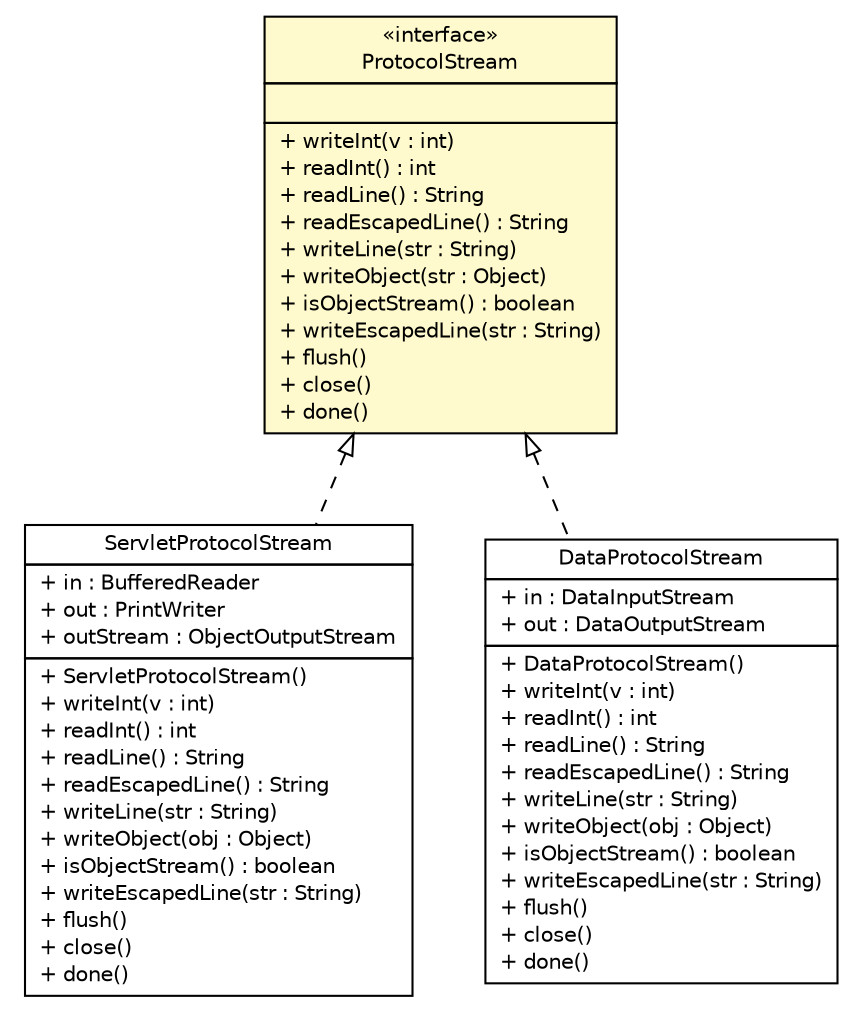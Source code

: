 #!/usr/local/bin/dot
#
# Class diagram 
# Generated by UMLGraph version R5_6 (http://www.umlgraph.org/)
#

digraph G {
	edge [fontname="Helvetica",fontsize=10,labelfontname="Helvetica",labelfontsize=10];
	node [fontname="Helvetica",fontsize=10,shape=plaintext];
	nodesep=0.25;
	ranksep=0.5;
	// sorcer.util.ServletProtocolStream
	c251565 [label=<<table title="sorcer.util.ServletProtocolStream" border="0" cellborder="1" cellspacing="0" cellpadding="2" port="p" href="./ServletProtocolStream.html">
		<tr><td><table border="0" cellspacing="0" cellpadding="1">
<tr><td align="center" balign="center"> ServletProtocolStream </td></tr>
		</table></td></tr>
		<tr><td><table border="0" cellspacing="0" cellpadding="1">
<tr><td align="left" balign="left"> + in : BufferedReader </td></tr>
<tr><td align="left" balign="left"> + out : PrintWriter </td></tr>
<tr><td align="left" balign="left"> + outStream : ObjectOutputStream </td></tr>
		</table></td></tr>
		<tr><td><table border="0" cellspacing="0" cellpadding="1">
<tr><td align="left" balign="left"> + ServletProtocolStream() </td></tr>
<tr><td align="left" balign="left"> + writeInt(v : int) </td></tr>
<tr><td align="left" balign="left"> + readInt() : int </td></tr>
<tr><td align="left" balign="left"> + readLine() : String </td></tr>
<tr><td align="left" balign="left"> + readEscapedLine() : String </td></tr>
<tr><td align="left" balign="left"> + writeLine(str : String) </td></tr>
<tr><td align="left" balign="left"> + writeObject(obj : Object) </td></tr>
<tr><td align="left" balign="left"> + isObjectStream() : boolean </td></tr>
<tr><td align="left" balign="left"> + writeEscapedLine(str : String) </td></tr>
<tr><td align="left" balign="left"> + flush() </td></tr>
<tr><td align="left" balign="left"> + close() </td></tr>
<tr><td align="left" balign="left"> + done() </td></tr>
		</table></td></tr>
		</table>>, URL="./ServletProtocolStream.html", fontname="Helvetica", fontcolor="black", fontsize=10.0];
	// sorcer.util.DataProtocolStream
	c251568 [label=<<table title="sorcer.util.DataProtocolStream" border="0" cellborder="1" cellspacing="0" cellpadding="2" port="p" href="./DataProtocolStream.html">
		<tr><td><table border="0" cellspacing="0" cellpadding="1">
<tr><td align="center" balign="center"> DataProtocolStream </td></tr>
		</table></td></tr>
		<tr><td><table border="0" cellspacing="0" cellpadding="1">
<tr><td align="left" balign="left"> + in : DataInputStream </td></tr>
<tr><td align="left" balign="left"> + out : DataOutputStream </td></tr>
		</table></td></tr>
		<tr><td><table border="0" cellspacing="0" cellpadding="1">
<tr><td align="left" balign="left"> + DataProtocolStream() </td></tr>
<tr><td align="left" balign="left"> + writeInt(v : int) </td></tr>
<tr><td align="left" balign="left"> + readInt() : int </td></tr>
<tr><td align="left" balign="left"> + readLine() : String </td></tr>
<tr><td align="left" balign="left"> + readEscapedLine() : String </td></tr>
<tr><td align="left" balign="left"> + writeLine(str : String) </td></tr>
<tr><td align="left" balign="left"> + writeObject(obj : Object) </td></tr>
<tr><td align="left" balign="left"> + isObjectStream() : boolean </td></tr>
<tr><td align="left" balign="left"> + writeEscapedLine(str : String) </td></tr>
<tr><td align="left" balign="left"> + flush() </td></tr>
<tr><td align="left" balign="left"> + close() </td></tr>
<tr><td align="left" balign="left"> + done() </td></tr>
		</table></td></tr>
		</table>>, URL="./DataProtocolStream.html", fontname="Helvetica", fontcolor="black", fontsize=10.0];
	// sorcer.util.ProtocolStream
	c251581 [label=<<table title="sorcer.util.ProtocolStream" border="0" cellborder="1" cellspacing="0" cellpadding="2" port="p" bgcolor="lemonChiffon" href="./ProtocolStream.html">
		<tr><td><table border="0" cellspacing="0" cellpadding="1">
<tr><td align="center" balign="center"> &#171;interface&#187; </td></tr>
<tr><td align="center" balign="center"> ProtocolStream </td></tr>
		</table></td></tr>
		<tr><td><table border="0" cellspacing="0" cellpadding="1">
<tr><td align="left" balign="left">  </td></tr>
		</table></td></tr>
		<tr><td><table border="0" cellspacing="0" cellpadding="1">
<tr><td align="left" balign="left"> + writeInt(v : int) </td></tr>
<tr><td align="left" balign="left"> + readInt() : int </td></tr>
<tr><td align="left" balign="left"> + readLine() : String </td></tr>
<tr><td align="left" balign="left"> + readEscapedLine() : String </td></tr>
<tr><td align="left" balign="left"> + writeLine(str : String) </td></tr>
<tr><td align="left" balign="left"> + writeObject(str : Object) </td></tr>
<tr><td align="left" balign="left"> + isObjectStream() : boolean </td></tr>
<tr><td align="left" balign="left"> + writeEscapedLine(str : String) </td></tr>
<tr><td align="left" balign="left"> + flush() </td></tr>
<tr><td align="left" balign="left"> + close() </td></tr>
<tr><td align="left" balign="left"> + done() </td></tr>
		</table></td></tr>
		</table>>, URL="./ProtocolStream.html", fontname="Helvetica", fontcolor="black", fontsize=10.0];
	//sorcer.util.ServletProtocolStream implements sorcer.util.ProtocolStream
	c251581:p -> c251565:p [dir=back,arrowtail=empty,style=dashed];
	//sorcer.util.DataProtocolStream implements sorcer.util.ProtocolStream
	c251581:p -> c251568:p [dir=back,arrowtail=empty,style=dashed];
}

